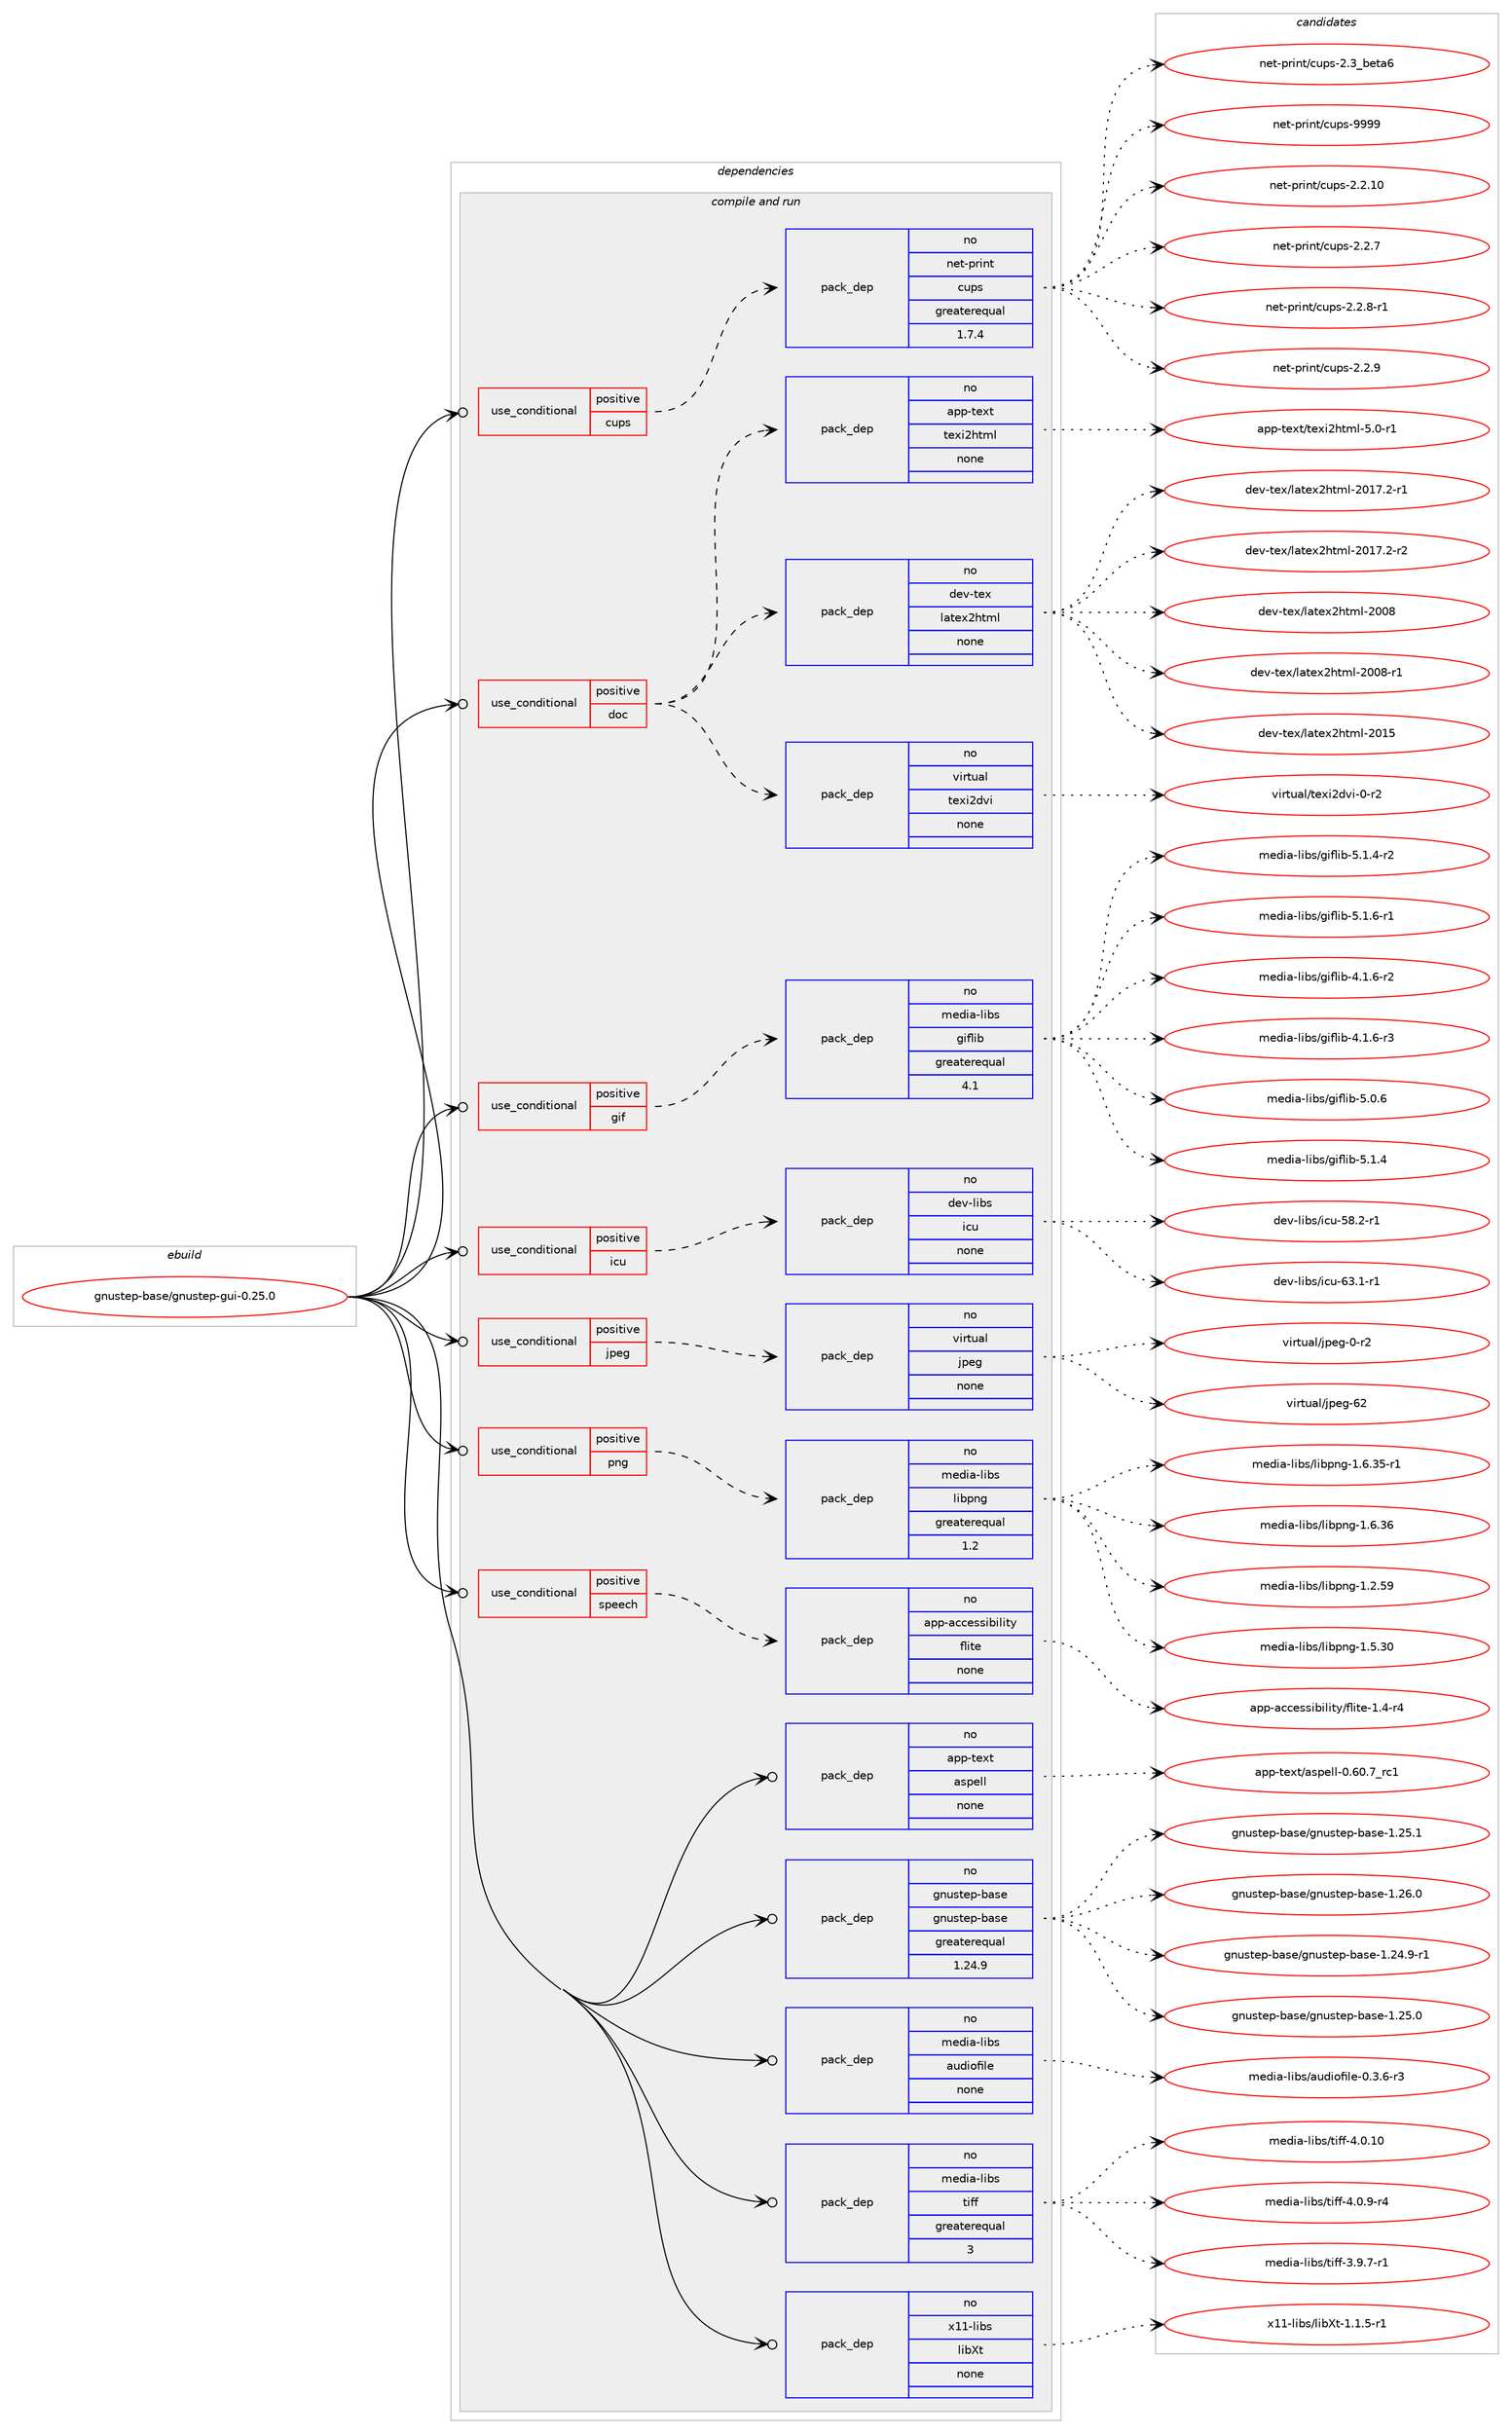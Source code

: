 digraph prolog {

# *************
# Graph options
# *************

newrank=true;
concentrate=true;
compound=true;
graph [rankdir=LR,fontname=Helvetica,fontsize=10,ranksep=1.5];#, ranksep=2.5, nodesep=0.2];
edge  [arrowhead=vee];
node  [fontname=Helvetica,fontsize=10];

# **********
# The ebuild
# **********

subgraph cluster_leftcol {
color=gray;
rank=same;
label=<<i>ebuild</i>>;
id [label="gnustep-base/gnustep-gui-0.25.0", color=red, width=4, href="../gnustep-base/gnustep-gui-0.25.0.svg"];
}

# ****************
# The dependencies
# ****************

subgraph cluster_midcol {
color=gray;
label=<<i>dependencies</i>>;
subgraph cluster_compile {
fillcolor="#eeeeee";
style=filled;
label=<<i>compile</i>>;
}
subgraph cluster_compileandrun {
fillcolor="#eeeeee";
style=filled;
label=<<i>compile and run</i>>;
subgraph cond428328 {
dependency1569661 [label=<<TABLE BORDER="0" CELLBORDER="1" CELLSPACING="0" CELLPADDING="4"><TR><TD ROWSPAN="3" CELLPADDING="10">use_conditional</TD></TR><TR><TD>positive</TD></TR><TR><TD>cups</TD></TR></TABLE>>, shape=none, color=red];
subgraph pack1117048 {
dependency1569662 [label=<<TABLE BORDER="0" CELLBORDER="1" CELLSPACING="0" CELLPADDING="4" WIDTH="220"><TR><TD ROWSPAN="6" CELLPADDING="30">pack_dep</TD></TR><TR><TD WIDTH="110">no</TD></TR><TR><TD>net-print</TD></TR><TR><TD>cups</TD></TR><TR><TD>greaterequal</TD></TR><TR><TD>1.7.4</TD></TR></TABLE>>, shape=none, color=blue];
}
dependency1569661:e -> dependency1569662:w [weight=20,style="dashed",arrowhead="vee"];
}
id:e -> dependency1569661:w [weight=20,style="solid",arrowhead="odotvee"];
subgraph cond428329 {
dependency1569663 [label=<<TABLE BORDER="0" CELLBORDER="1" CELLSPACING="0" CELLPADDING="4"><TR><TD ROWSPAN="3" CELLPADDING="10">use_conditional</TD></TR><TR><TD>positive</TD></TR><TR><TD>doc</TD></TR></TABLE>>, shape=none, color=red];
subgraph pack1117049 {
dependency1569664 [label=<<TABLE BORDER="0" CELLBORDER="1" CELLSPACING="0" CELLPADDING="4" WIDTH="220"><TR><TD ROWSPAN="6" CELLPADDING="30">pack_dep</TD></TR><TR><TD WIDTH="110">no</TD></TR><TR><TD>virtual</TD></TR><TR><TD>texi2dvi</TD></TR><TR><TD>none</TD></TR><TR><TD></TD></TR></TABLE>>, shape=none, color=blue];
}
dependency1569663:e -> dependency1569664:w [weight=20,style="dashed",arrowhead="vee"];
subgraph pack1117050 {
dependency1569665 [label=<<TABLE BORDER="0" CELLBORDER="1" CELLSPACING="0" CELLPADDING="4" WIDTH="220"><TR><TD ROWSPAN="6" CELLPADDING="30">pack_dep</TD></TR><TR><TD WIDTH="110">no</TD></TR><TR><TD>dev-tex</TD></TR><TR><TD>latex2html</TD></TR><TR><TD>none</TD></TR><TR><TD></TD></TR></TABLE>>, shape=none, color=blue];
}
dependency1569663:e -> dependency1569665:w [weight=20,style="dashed",arrowhead="vee"];
subgraph pack1117051 {
dependency1569666 [label=<<TABLE BORDER="0" CELLBORDER="1" CELLSPACING="0" CELLPADDING="4" WIDTH="220"><TR><TD ROWSPAN="6" CELLPADDING="30">pack_dep</TD></TR><TR><TD WIDTH="110">no</TD></TR><TR><TD>app-text</TD></TR><TR><TD>texi2html</TD></TR><TR><TD>none</TD></TR><TR><TD></TD></TR></TABLE>>, shape=none, color=blue];
}
dependency1569663:e -> dependency1569666:w [weight=20,style="dashed",arrowhead="vee"];
}
id:e -> dependency1569663:w [weight=20,style="solid",arrowhead="odotvee"];
subgraph cond428330 {
dependency1569667 [label=<<TABLE BORDER="0" CELLBORDER="1" CELLSPACING="0" CELLPADDING="4"><TR><TD ROWSPAN="3" CELLPADDING="10">use_conditional</TD></TR><TR><TD>positive</TD></TR><TR><TD>gif</TD></TR></TABLE>>, shape=none, color=red];
subgraph pack1117052 {
dependency1569668 [label=<<TABLE BORDER="0" CELLBORDER="1" CELLSPACING="0" CELLPADDING="4" WIDTH="220"><TR><TD ROWSPAN="6" CELLPADDING="30">pack_dep</TD></TR><TR><TD WIDTH="110">no</TD></TR><TR><TD>media-libs</TD></TR><TR><TD>giflib</TD></TR><TR><TD>greaterequal</TD></TR><TR><TD>4.1</TD></TR></TABLE>>, shape=none, color=blue];
}
dependency1569667:e -> dependency1569668:w [weight=20,style="dashed",arrowhead="vee"];
}
id:e -> dependency1569667:w [weight=20,style="solid",arrowhead="odotvee"];
subgraph cond428331 {
dependency1569669 [label=<<TABLE BORDER="0" CELLBORDER="1" CELLSPACING="0" CELLPADDING="4"><TR><TD ROWSPAN="3" CELLPADDING="10">use_conditional</TD></TR><TR><TD>positive</TD></TR><TR><TD>icu</TD></TR></TABLE>>, shape=none, color=red];
subgraph pack1117053 {
dependency1569670 [label=<<TABLE BORDER="0" CELLBORDER="1" CELLSPACING="0" CELLPADDING="4" WIDTH="220"><TR><TD ROWSPAN="6" CELLPADDING="30">pack_dep</TD></TR><TR><TD WIDTH="110">no</TD></TR><TR><TD>dev-libs</TD></TR><TR><TD>icu</TD></TR><TR><TD>none</TD></TR><TR><TD></TD></TR></TABLE>>, shape=none, color=blue];
}
dependency1569669:e -> dependency1569670:w [weight=20,style="dashed",arrowhead="vee"];
}
id:e -> dependency1569669:w [weight=20,style="solid",arrowhead="odotvee"];
subgraph cond428332 {
dependency1569671 [label=<<TABLE BORDER="0" CELLBORDER="1" CELLSPACING="0" CELLPADDING="4"><TR><TD ROWSPAN="3" CELLPADDING="10">use_conditional</TD></TR><TR><TD>positive</TD></TR><TR><TD>jpeg</TD></TR></TABLE>>, shape=none, color=red];
subgraph pack1117054 {
dependency1569672 [label=<<TABLE BORDER="0" CELLBORDER="1" CELLSPACING="0" CELLPADDING="4" WIDTH="220"><TR><TD ROWSPAN="6" CELLPADDING="30">pack_dep</TD></TR><TR><TD WIDTH="110">no</TD></TR><TR><TD>virtual</TD></TR><TR><TD>jpeg</TD></TR><TR><TD>none</TD></TR><TR><TD></TD></TR></TABLE>>, shape=none, color=blue];
}
dependency1569671:e -> dependency1569672:w [weight=20,style="dashed",arrowhead="vee"];
}
id:e -> dependency1569671:w [weight=20,style="solid",arrowhead="odotvee"];
subgraph cond428333 {
dependency1569673 [label=<<TABLE BORDER="0" CELLBORDER="1" CELLSPACING="0" CELLPADDING="4"><TR><TD ROWSPAN="3" CELLPADDING="10">use_conditional</TD></TR><TR><TD>positive</TD></TR><TR><TD>png</TD></TR></TABLE>>, shape=none, color=red];
subgraph pack1117055 {
dependency1569674 [label=<<TABLE BORDER="0" CELLBORDER="1" CELLSPACING="0" CELLPADDING="4" WIDTH="220"><TR><TD ROWSPAN="6" CELLPADDING="30">pack_dep</TD></TR><TR><TD WIDTH="110">no</TD></TR><TR><TD>media-libs</TD></TR><TR><TD>libpng</TD></TR><TR><TD>greaterequal</TD></TR><TR><TD>1.2</TD></TR></TABLE>>, shape=none, color=blue];
}
dependency1569673:e -> dependency1569674:w [weight=20,style="dashed",arrowhead="vee"];
}
id:e -> dependency1569673:w [weight=20,style="solid",arrowhead="odotvee"];
subgraph cond428334 {
dependency1569675 [label=<<TABLE BORDER="0" CELLBORDER="1" CELLSPACING="0" CELLPADDING="4"><TR><TD ROWSPAN="3" CELLPADDING="10">use_conditional</TD></TR><TR><TD>positive</TD></TR><TR><TD>speech</TD></TR></TABLE>>, shape=none, color=red];
subgraph pack1117056 {
dependency1569676 [label=<<TABLE BORDER="0" CELLBORDER="1" CELLSPACING="0" CELLPADDING="4" WIDTH="220"><TR><TD ROWSPAN="6" CELLPADDING="30">pack_dep</TD></TR><TR><TD WIDTH="110">no</TD></TR><TR><TD>app-accessibility</TD></TR><TR><TD>flite</TD></TR><TR><TD>none</TD></TR><TR><TD></TD></TR></TABLE>>, shape=none, color=blue];
}
dependency1569675:e -> dependency1569676:w [weight=20,style="dashed",arrowhead="vee"];
}
id:e -> dependency1569675:w [weight=20,style="solid",arrowhead="odotvee"];
subgraph pack1117057 {
dependency1569677 [label=<<TABLE BORDER="0" CELLBORDER="1" CELLSPACING="0" CELLPADDING="4" WIDTH="220"><TR><TD ROWSPAN="6" CELLPADDING="30">pack_dep</TD></TR><TR><TD WIDTH="110">no</TD></TR><TR><TD>app-text</TD></TR><TR><TD>aspell</TD></TR><TR><TD>none</TD></TR><TR><TD></TD></TR></TABLE>>, shape=none, color=blue];
}
id:e -> dependency1569677:w [weight=20,style="solid",arrowhead="odotvee"];
subgraph pack1117058 {
dependency1569678 [label=<<TABLE BORDER="0" CELLBORDER="1" CELLSPACING="0" CELLPADDING="4" WIDTH="220"><TR><TD ROWSPAN="6" CELLPADDING="30">pack_dep</TD></TR><TR><TD WIDTH="110">no</TD></TR><TR><TD>gnustep-base</TD></TR><TR><TD>gnustep-base</TD></TR><TR><TD>greaterequal</TD></TR><TR><TD>1.24.9</TD></TR></TABLE>>, shape=none, color=blue];
}
id:e -> dependency1569678:w [weight=20,style="solid",arrowhead="odotvee"];
subgraph pack1117059 {
dependency1569679 [label=<<TABLE BORDER="0" CELLBORDER="1" CELLSPACING="0" CELLPADDING="4" WIDTH="220"><TR><TD ROWSPAN="6" CELLPADDING="30">pack_dep</TD></TR><TR><TD WIDTH="110">no</TD></TR><TR><TD>media-libs</TD></TR><TR><TD>audiofile</TD></TR><TR><TD>none</TD></TR><TR><TD></TD></TR></TABLE>>, shape=none, color=blue];
}
id:e -> dependency1569679:w [weight=20,style="solid",arrowhead="odotvee"];
subgraph pack1117060 {
dependency1569680 [label=<<TABLE BORDER="0" CELLBORDER="1" CELLSPACING="0" CELLPADDING="4" WIDTH="220"><TR><TD ROWSPAN="6" CELLPADDING="30">pack_dep</TD></TR><TR><TD WIDTH="110">no</TD></TR><TR><TD>media-libs</TD></TR><TR><TD>tiff</TD></TR><TR><TD>greaterequal</TD></TR><TR><TD>3</TD></TR></TABLE>>, shape=none, color=blue];
}
id:e -> dependency1569680:w [weight=20,style="solid",arrowhead="odotvee"];
subgraph pack1117061 {
dependency1569681 [label=<<TABLE BORDER="0" CELLBORDER="1" CELLSPACING="0" CELLPADDING="4" WIDTH="220"><TR><TD ROWSPAN="6" CELLPADDING="30">pack_dep</TD></TR><TR><TD WIDTH="110">no</TD></TR><TR><TD>x11-libs</TD></TR><TR><TD>libXt</TD></TR><TR><TD>none</TD></TR><TR><TD></TD></TR></TABLE>>, shape=none, color=blue];
}
id:e -> dependency1569681:w [weight=20,style="solid",arrowhead="odotvee"];
}
subgraph cluster_run {
fillcolor="#eeeeee";
style=filled;
label=<<i>run</i>>;
}
}

# **************
# The candidates
# **************

subgraph cluster_choices {
rank=same;
color=gray;
label=<<i>candidates</i>>;

subgraph choice1117048 {
color=black;
nodesep=1;
choice11010111645112114105110116479911711211545504650464948 [label="net-print/cups-2.2.10", color=red, width=4,href="../net-print/cups-2.2.10.svg"];
choice110101116451121141051101164799117112115455046504655 [label="net-print/cups-2.2.7", color=red, width=4,href="../net-print/cups-2.2.7.svg"];
choice1101011164511211410511011647991171121154550465046564511449 [label="net-print/cups-2.2.8-r1", color=red, width=4,href="../net-print/cups-2.2.8-r1.svg"];
choice110101116451121141051101164799117112115455046504657 [label="net-print/cups-2.2.9", color=red, width=4,href="../net-print/cups-2.2.9.svg"];
choice1101011164511211410511011647991171121154550465195981011169754 [label="net-print/cups-2.3_beta6", color=red, width=4,href="../net-print/cups-2.3_beta6.svg"];
choice1101011164511211410511011647991171121154557575757 [label="net-print/cups-9999", color=red, width=4,href="../net-print/cups-9999.svg"];
dependency1569662:e -> choice11010111645112114105110116479911711211545504650464948:w [style=dotted,weight="100"];
dependency1569662:e -> choice110101116451121141051101164799117112115455046504655:w [style=dotted,weight="100"];
dependency1569662:e -> choice1101011164511211410511011647991171121154550465046564511449:w [style=dotted,weight="100"];
dependency1569662:e -> choice110101116451121141051101164799117112115455046504657:w [style=dotted,weight="100"];
dependency1569662:e -> choice1101011164511211410511011647991171121154550465195981011169754:w [style=dotted,weight="100"];
dependency1569662:e -> choice1101011164511211410511011647991171121154557575757:w [style=dotted,weight="100"];
}
subgraph choice1117049 {
color=black;
nodesep=1;
choice11810511411611797108471161011201055010011810545484511450 [label="virtual/texi2dvi-0-r2", color=red, width=4,href="../virtual/texi2dvi-0-r2.svg"];
dependency1569664:e -> choice11810511411611797108471161011201055010011810545484511450:w [style=dotted,weight="100"];
}
subgraph choice1117050 {
color=black;
nodesep=1;
choice100101118451161011204710897116101120501041161091084550484856 [label="dev-tex/latex2html-2008", color=red, width=4,href="../dev-tex/latex2html-2008.svg"];
choice1001011184511610112047108971161011205010411610910845504848564511449 [label="dev-tex/latex2html-2008-r1", color=red, width=4,href="../dev-tex/latex2html-2008-r1.svg"];
choice100101118451161011204710897116101120501041161091084550484953 [label="dev-tex/latex2html-2015", color=red, width=4,href="../dev-tex/latex2html-2015.svg"];
choice10010111845116101120471089711610112050104116109108455048495546504511449 [label="dev-tex/latex2html-2017.2-r1", color=red, width=4,href="../dev-tex/latex2html-2017.2-r1.svg"];
choice10010111845116101120471089711610112050104116109108455048495546504511450 [label="dev-tex/latex2html-2017.2-r2", color=red, width=4,href="../dev-tex/latex2html-2017.2-r2.svg"];
dependency1569665:e -> choice100101118451161011204710897116101120501041161091084550484856:w [style=dotted,weight="100"];
dependency1569665:e -> choice1001011184511610112047108971161011205010411610910845504848564511449:w [style=dotted,weight="100"];
dependency1569665:e -> choice100101118451161011204710897116101120501041161091084550484953:w [style=dotted,weight="100"];
dependency1569665:e -> choice10010111845116101120471089711610112050104116109108455048495546504511449:w [style=dotted,weight="100"];
dependency1569665:e -> choice10010111845116101120471089711610112050104116109108455048495546504511450:w [style=dotted,weight="100"];
}
subgraph choice1117051 {
color=black;
nodesep=1;
choice97112112451161011201164711610112010550104116109108455346484511449 [label="app-text/texi2html-5.0-r1", color=red, width=4,href="../app-text/texi2html-5.0-r1.svg"];
dependency1569666:e -> choice97112112451161011201164711610112010550104116109108455346484511449:w [style=dotted,weight="100"];
}
subgraph choice1117052 {
color=black;
nodesep=1;
choice10910110010597451081059811547103105102108105984552464946544511450 [label="media-libs/giflib-4.1.6-r2", color=red, width=4,href="../media-libs/giflib-4.1.6-r2.svg"];
choice10910110010597451081059811547103105102108105984552464946544511451 [label="media-libs/giflib-4.1.6-r3", color=red, width=4,href="../media-libs/giflib-4.1.6-r3.svg"];
choice1091011001059745108105981154710310510210810598455346484654 [label="media-libs/giflib-5.0.6", color=red, width=4,href="../media-libs/giflib-5.0.6.svg"];
choice1091011001059745108105981154710310510210810598455346494652 [label="media-libs/giflib-5.1.4", color=red, width=4,href="../media-libs/giflib-5.1.4.svg"];
choice10910110010597451081059811547103105102108105984553464946524511450 [label="media-libs/giflib-5.1.4-r2", color=red, width=4,href="../media-libs/giflib-5.1.4-r2.svg"];
choice10910110010597451081059811547103105102108105984553464946544511449 [label="media-libs/giflib-5.1.6-r1", color=red, width=4,href="../media-libs/giflib-5.1.6-r1.svg"];
dependency1569668:e -> choice10910110010597451081059811547103105102108105984552464946544511450:w [style=dotted,weight="100"];
dependency1569668:e -> choice10910110010597451081059811547103105102108105984552464946544511451:w [style=dotted,weight="100"];
dependency1569668:e -> choice1091011001059745108105981154710310510210810598455346484654:w [style=dotted,weight="100"];
dependency1569668:e -> choice1091011001059745108105981154710310510210810598455346494652:w [style=dotted,weight="100"];
dependency1569668:e -> choice10910110010597451081059811547103105102108105984553464946524511450:w [style=dotted,weight="100"];
dependency1569668:e -> choice10910110010597451081059811547103105102108105984553464946544511449:w [style=dotted,weight="100"];
}
subgraph choice1117053 {
color=black;
nodesep=1;
choice1001011184510810598115471059911745535646504511449 [label="dev-libs/icu-58.2-r1", color=red, width=4,href="../dev-libs/icu-58.2-r1.svg"];
choice1001011184510810598115471059911745545146494511449 [label="dev-libs/icu-63.1-r1", color=red, width=4,href="../dev-libs/icu-63.1-r1.svg"];
dependency1569670:e -> choice1001011184510810598115471059911745535646504511449:w [style=dotted,weight="100"];
dependency1569670:e -> choice1001011184510810598115471059911745545146494511449:w [style=dotted,weight="100"];
}
subgraph choice1117054 {
color=black;
nodesep=1;
choice118105114116117971084710611210110345484511450 [label="virtual/jpeg-0-r2", color=red, width=4,href="../virtual/jpeg-0-r2.svg"];
choice1181051141161179710847106112101103455450 [label="virtual/jpeg-62", color=red, width=4,href="../virtual/jpeg-62.svg"];
dependency1569672:e -> choice118105114116117971084710611210110345484511450:w [style=dotted,weight="100"];
dependency1569672:e -> choice1181051141161179710847106112101103455450:w [style=dotted,weight="100"];
}
subgraph choice1117055 {
color=black;
nodesep=1;
choice109101100105974510810598115471081059811211010345494650465357 [label="media-libs/libpng-1.2.59", color=red, width=4,href="../media-libs/libpng-1.2.59.svg"];
choice109101100105974510810598115471081059811211010345494653465148 [label="media-libs/libpng-1.5.30", color=red, width=4,href="../media-libs/libpng-1.5.30.svg"];
choice1091011001059745108105981154710810598112110103454946544651534511449 [label="media-libs/libpng-1.6.35-r1", color=red, width=4,href="../media-libs/libpng-1.6.35-r1.svg"];
choice109101100105974510810598115471081059811211010345494654465154 [label="media-libs/libpng-1.6.36", color=red, width=4,href="../media-libs/libpng-1.6.36.svg"];
dependency1569674:e -> choice109101100105974510810598115471081059811211010345494650465357:w [style=dotted,weight="100"];
dependency1569674:e -> choice109101100105974510810598115471081059811211010345494653465148:w [style=dotted,weight="100"];
dependency1569674:e -> choice1091011001059745108105981154710810598112110103454946544651534511449:w [style=dotted,weight="100"];
dependency1569674:e -> choice109101100105974510810598115471081059811211010345494654465154:w [style=dotted,weight="100"];
}
subgraph choice1117056 {
color=black;
nodesep=1;
choice97112112459799991011151151059810510810511612147102108105116101454946524511452 [label="app-accessibility/flite-1.4-r4", color=red, width=4,href="../app-accessibility/flite-1.4-r4.svg"];
dependency1569676:e -> choice97112112459799991011151151059810510810511612147102108105116101454946524511452:w [style=dotted,weight="100"];
}
subgraph choice1117057 {
color=black;
nodesep=1;
choice9711211245116101120116479711511210110810845484654484655951149949 [label="app-text/aspell-0.60.7_rc1", color=red, width=4,href="../app-text/aspell-0.60.7_rc1.svg"];
dependency1569677:e -> choice9711211245116101120116479711511210110810845484654484655951149949:w [style=dotted,weight="100"];
}
subgraph choice1117058 {
color=black;
nodesep=1;
choice10311011711511610111245989711510147103110117115116101112459897115101454946505246574511449 [label="gnustep-base/gnustep-base-1.24.9-r1", color=red, width=4,href="../gnustep-base/gnustep-base-1.24.9-r1.svg"];
choice1031101171151161011124598971151014710311011711511610111245989711510145494650534648 [label="gnustep-base/gnustep-base-1.25.0", color=red, width=4,href="../gnustep-base/gnustep-base-1.25.0.svg"];
choice1031101171151161011124598971151014710311011711511610111245989711510145494650534649 [label="gnustep-base/gnustep-base-1.25.1", color=red, width=4,href="../gnustep-base/gnustep-base-1.25.1.svg"];
choice1031101171151161011124598971151014710311011711511610111245989711510145494650544648 [label="gnustep-base/gnustep-base-1.26.0", color=red, width=4,href="../gnustep-base/gnustep-base-1.26.0.svg"];
dependency1569678:e -> choice10311011711511610111245989711510147103110117115116101112459897115101454946505246574511449:w [style=dotted,weight="100"];
dependency1569678:e -> choice1031101171151161011124598971151014710311011711511610111245989711510145494650534648:w [style=dotted,weight="100"];
dependency1569678:e -> choice1031101171151161011124598971151014710311011711511610111245989711510145494650534649:w [style=dotted,weight="100"];
dependency1569678:e -> choice1031101171151161011124598971151014710311011711511610111245989711510145494650544648:w [style=dotted,weight="100"];
}
subgraph choice1117059 {
color=black;
nodesep=1;
choice10910110010597451081059811547971171001051111021051081014548465146544511451 [label="media-libs/audiofile-0.3.6-r3", color=red, width=4,href="../media-libs/audiofile-0.3.6-r3.svg"];
dependency1569679:e -> choice10910110010597451081059811547971171001051111021051081014548465146544511451:w [style=dotted,weight="100"];
}
subgraph choice1117060 {
color=black;
nodesep=1;
choice109101100105974510810598115471161051021024551465746554511449 [label="media-libs/tiff-3.9.7-r1", color=red, width=4,href="../media-libs/tiff-3.9.7-r1.svg"];
choice1091011001059745108105981154711610510210245524648464948 [label="media-libs/tiff-4.0.10", color=red, width=4,href="../media-libs/tiff-4.0.10.svg"];
choice109101100105974510810598115471161051021024552464846574511452 [label="media-libs/tiff-4.0.9-r4", color=red, width=4,href="../media-libs/tiff-4.0.9-r4.svg"];
dependency1569680:e -> choice109101100105974510810598115471161051021024551465746554511449:w [style=dotted,weight="100"];
dependency1569680:e -> choice1091011001059745108105981154711610510210245524648464948:w [style=dotted,weight="100"];
dependency1569680:e -> choice109101100105974510810598115471161051021024552464846574511452:w [style=dotted,weight="100"];
}
subgraph choice1117061 {
color=black;
nodesep=1;
choice120494945108105981154710810598881164549464946534511449 [label="x11-libs/libXt-1.1.5-r1", color=red, width=4,href="../x11-libs/libXt-1.1.5-r1.svg"];
dependency1569681:e -> choice120494945108105981154710810598881164549464946534511449:w [style=dotted,weight="100"];
}
}

}
